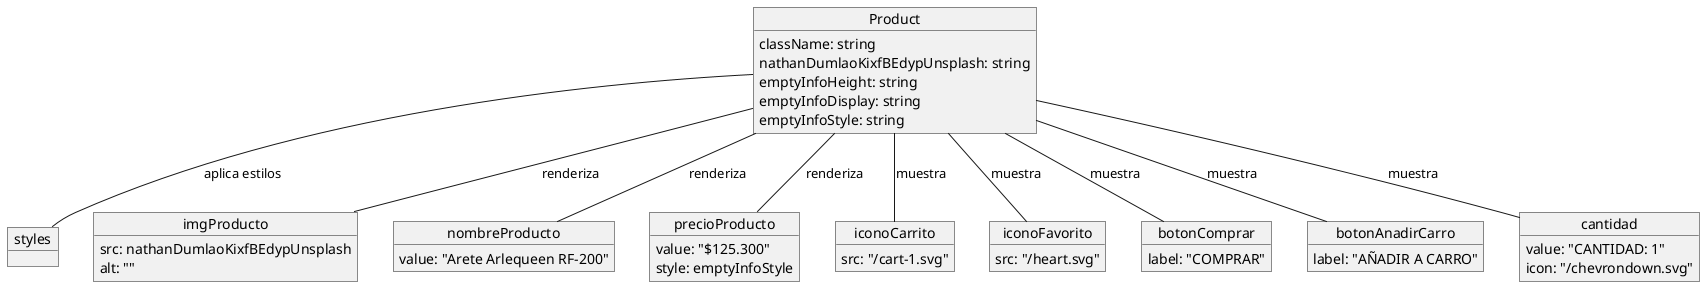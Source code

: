 @startuml
' Diagrama de Objetos para el componente Product de Plena Studio

object Product {
  className: string
  nathanDumlaoKixfBEdypUnsplash: string
  emptyInfoHeight: string
  emptyInfoDisplay: string
  emptyInfoStyle: string
}

object styles

object imgProducto {
  src: nathanDumlaoKixfBEdypUnsplash
  alt: ""
}

object nombreProducto {
  value: "Arete Arlequeen RF-200"
}

object precioProducto {
  value: "$125.300"
  style: emptyInfoStyle
}

object iconoCarrito {
  src: "/cart-1.svg"
}

object iconoFavorito {
  src: "/heart.svg"
}

object botonComprar {
  label: "COMPRAR"
}

object botonAnadirCarro {
  label: "AÑADIR A CARRO"
}

object cantidad {
  value: "CANTIDAD: 1"
  icon: "/chevrondown.svg"
}

Product -- styles : aplica estilos
Product -- imgProducto : renderiza
Product -- nombreProducto : renderiza
Product -- precioProducto : renderiza
Product -- iconoCarrito : muestra
Product -- iconoFavorito : muestra
Product -- botonComprar : muestra
Product -- botonAnadirCarro : muestra
Product -- cantidad : muestra

@enduml